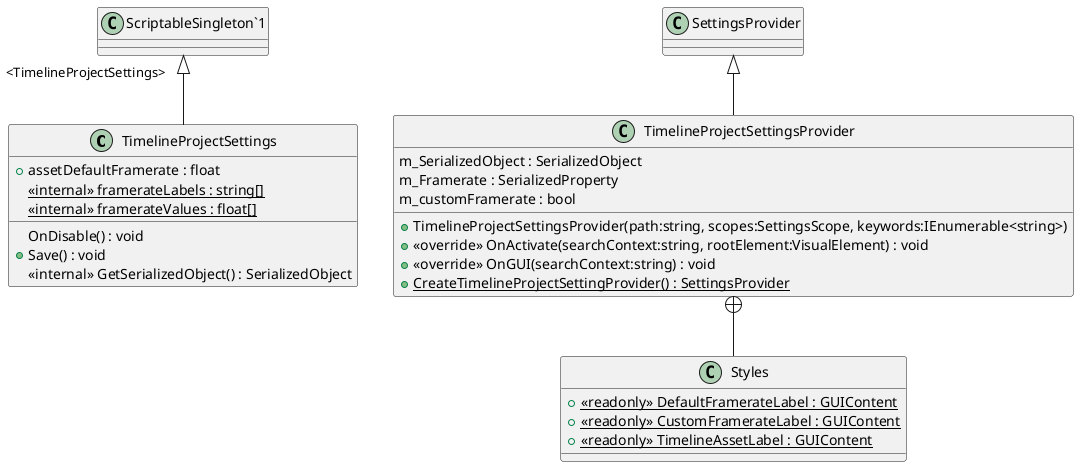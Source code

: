 @startuml
class TimelineProjectSettings {
    + assetDefaultFramerate : float
    <<internal>> {static} framerateLabels : string[]
    <<internal>> {static} framerateValues : float[]
    OnDisable() : void
    + Save() : void
    <<internal>> GetSerializedObject() : SerializedObject
}
class TimelineProjectSettingsProvider {
    m_SerializedObject : SerializedObject
    m_Framerate : SerializedProperty
    m_customFramerate : bool
    + TimelineProjectSettingsProvider(path:string, scopes:SettingsScope, keywords:IEnumerable<string>)
    + <<override>> OnActivate(searchContext:string, rootElement:VisualElement) : void
    + <<override>> OnGUI(searchContext:string) : void
    + {static} CreateTimelineProjectSettingProvider() : SettingsProvider
}
class Styles {
    + {static} <<readonly>> DefaultFramerateLabel : GUIContent
    + {static} <<readonly>> CustomFramerateLabel : GUIContent
    + {static} <<readonly>> TimelineAssetLabel : GUIContent
}
"ScriptableSingleton`1" "<TimelineProjectSettings>" <|-- TimelineProjectSettings
SettingsProvider <|-- TimelineProjectSettingsProvider
TimelineProjectSettingsProvider +-- Styles
@enduml
